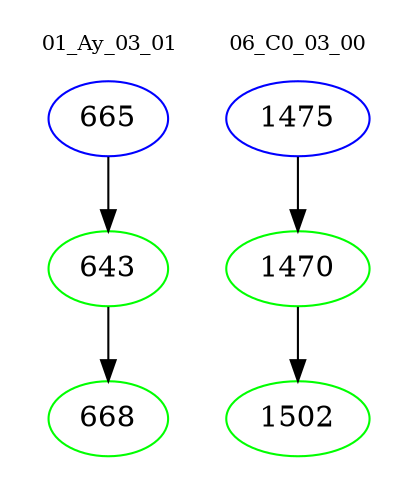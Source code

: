 digraph{
subgraph cluster_0 {
color = white
label = "01_Ay_03_01";
fontsize=10;
T0_665 [label="665", color="blue"]
T0_665 -> T0_643 [color="black"]
T0_643 [label="643", color="green"]
T0_643 -> T0_668 [color="black"]
T0_668 [label="668", color="green"]
}
subgraph cluster_1 {
color = white
label = "06_C0_03_00";
fontsize=10;
T1_1475 [label="1475", color="blue"]
T1_1475 -> T1_1470 [color="black"]
T1_1470 [label="1470", color="green"]
T1_1470 -> T1_1502 [color="black"]
T1_1502 [label="1502", color="green"]
}
}
